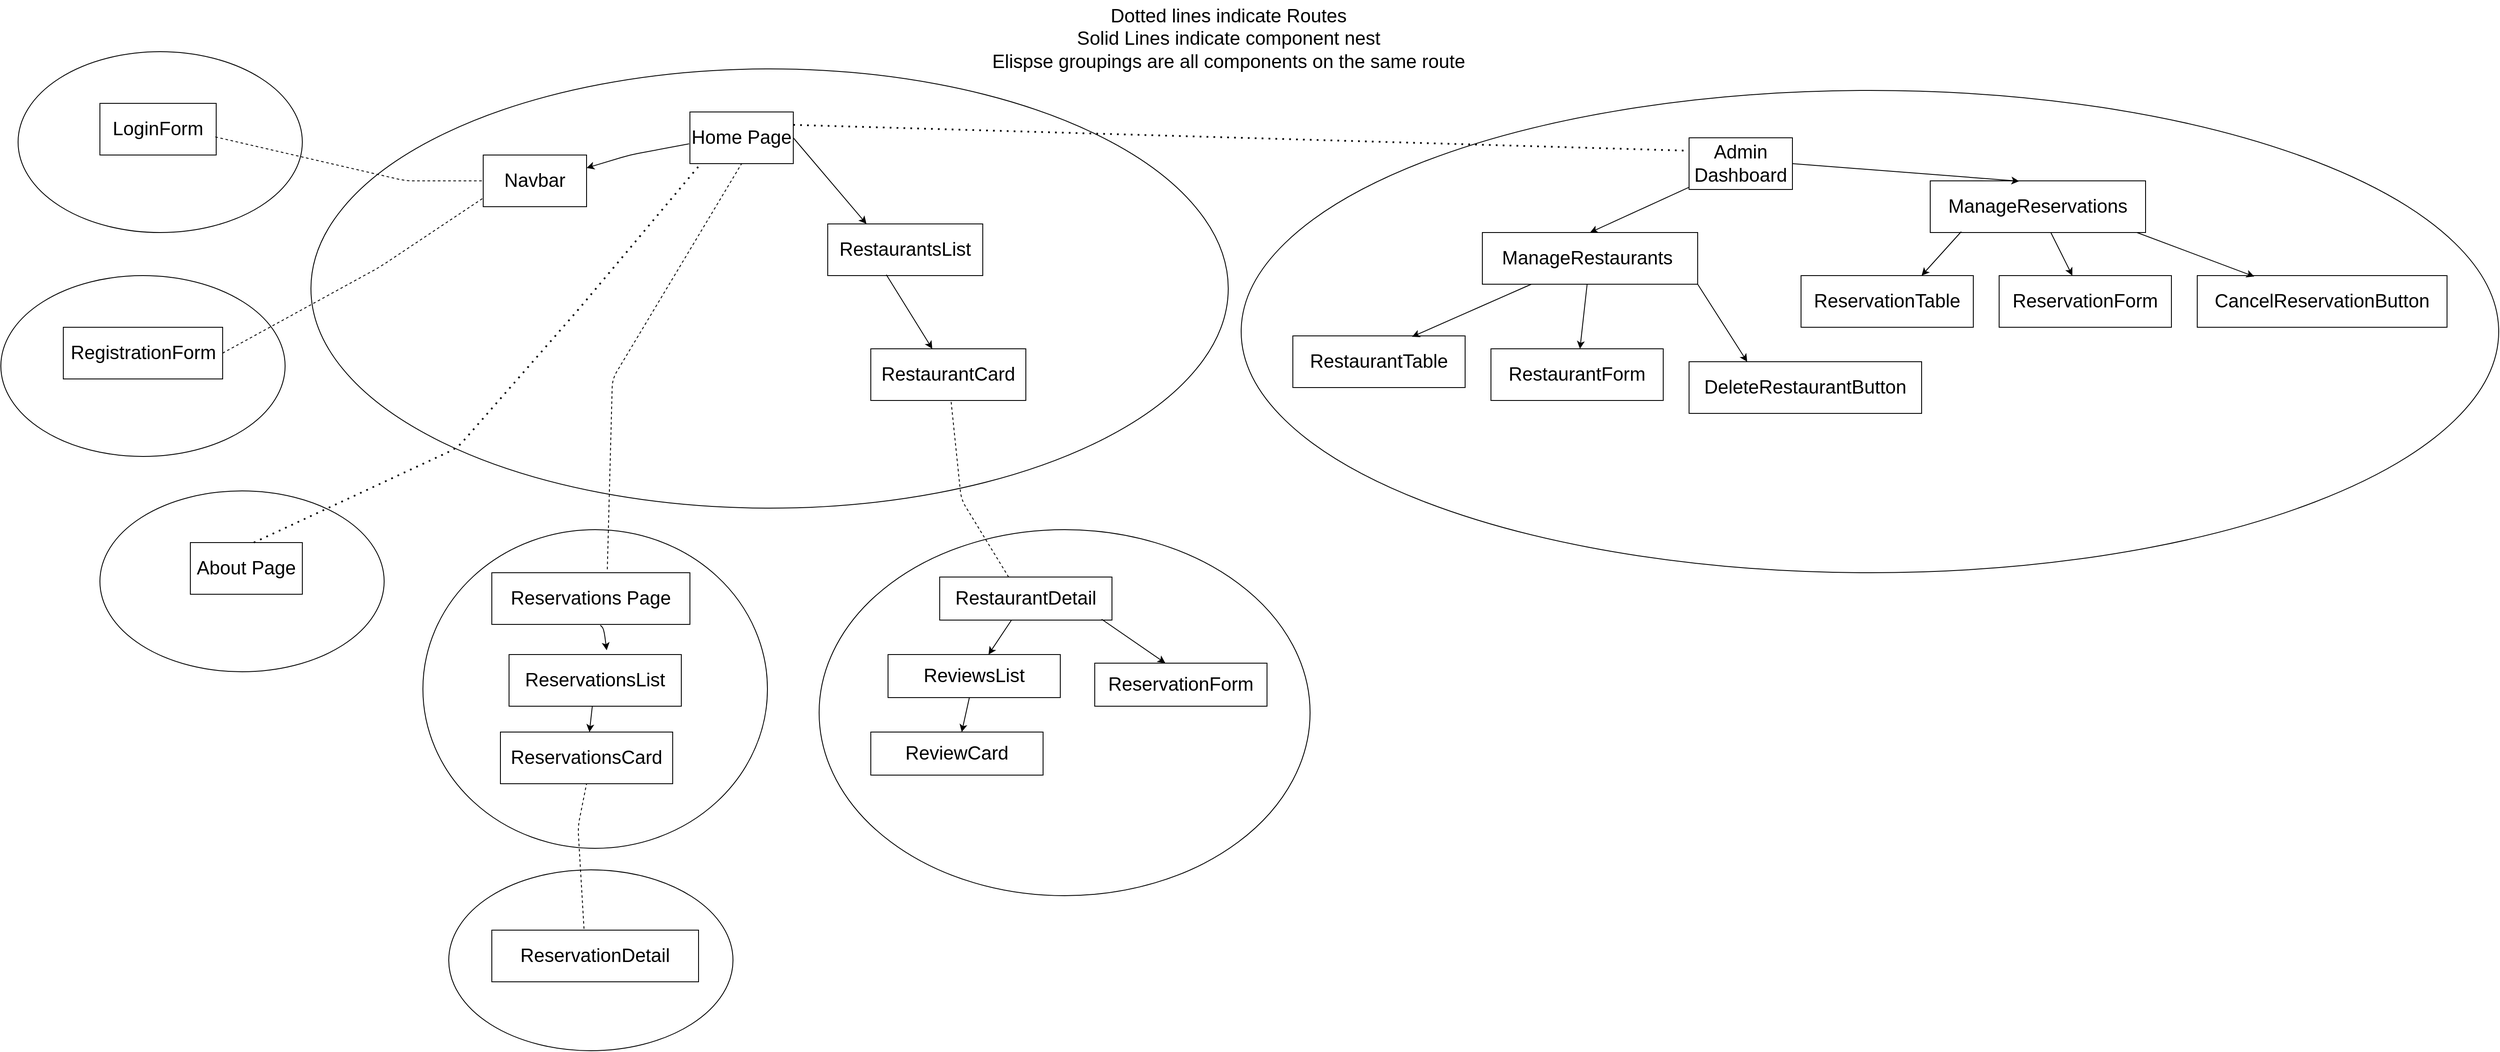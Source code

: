 <mxfile>
    <diagram id="FtEbee-XCXTfJkGimnTI" name="Page-1">
        <mxGraphModel dx="4238" dy="2467" grid="1" gridSize="10" guides="1" tooltips="1" connect="1" arrows="1" fold="1" page="1" pageScale="1" pageWidth="850" pageHeight="1100" math="0" shadow="0">
            <root>
                <mxCell id="0"/>
                <mxCell id="1" parent="0"/>
                <mxCell id="42" value="" style="ellipse;whiteSpace=wrap;html=1;fontSize=22;shadow=0;" parent="1" vertex="1">
                    <mxGeometry x="1420" y="-5" width="1460" height="560" as="geometry"/>
                </mxCell>
                <mxCell id="13" value="" style="ellipse;whiteSpace=wrap;html=1;fontSize=22;shadow=0;" parent="1" vertex="1">
                    <mxGeometry x="340" y="-30" width="1065" height="510" as="geometry"/>
                </mxCell>
                <mxCell id="16" value="" style="ellipse;whiteSpace=wrap;html=1;fontSize=22;shadow=0;" parent="1" vertex="1">
                    <mxGeometry x="470" y="505" width="400" height="370" as="geometry"/>
                </mxCell>
                <mxCell id="15" value="" style="ellipse;whiteSpace=wrap;html=1;fontSize=22;shadow=0;" parent="1" vertex="1">
                    <mxGeometry x="930" y="505" width="570" height="425" as="geometry"/>
                </mxCell>
                <mxCell id="14" value="" style="ellipse;whiteSpace=wrap;html=1;fontSize=22;shadow=0;" parent="1" vertex="1">
                    <mxGeometry x="95" y="460" width="330" height="210" as="geometry"/>
                </mxCell>
                <mxCell id="3" value="Dotted lines indicate Routes&lt;br&gt;Solid Lines indicate component nest&lt;br&gt;Elispse groupings are all components on the same route" style="text;html=1;align=center;verticalAlign=middle;resizable=0;points=[];autosize=1;strokeColor=none;fillColor=none;fontSize=22;" parent="1" vertex="1">
                    <mxGeometry x="1120" y="-110" width="570" height="90" as="geometry"/>
                </mxCell>
                <mxCell id="8" value="Home Page" style="whiteSpace=wrap;html=1;fontSize=22;" parent="1" vertex="1">
                    <mxGeometry x="780" y="20" width="120" height="60" as="geometry"/>
                </mxCell>
                <mxCell id="9" value="About Page" style="whiteSpace=wrap;html=1;fontSize=22;" parent="1" vertex="1">
                    <mxGeometry x="200" y="520" width="130" height="60" as="geometry"/>
                </mxCell>
                <mxCell id="79" value="" style="edgeStyle=none;html=1;" parent="1" source="10" target="77" edge="1">
                    <mxGeometry relative="1" as="geometry"/>
                </mxCell>
                <mxCell id="10" value="RestaurantDetail" style="whiteSpace=wrap;html=1;fontSize=22;" parent="1" vertex="1">
                    <mxGeometry x="1070" y="560" width="200" height="50" as="geometry"/>
                </mxCell>
                <mxCell id="12" value="Reservations Page" style="whiteSpace=wrap;html=1;fontSize=22;" parent="1" vertex="1">
                    <mxGeometry x="550" y="555" width="230" height="60" as="geometry"/>
                </mxCell>
                <mxCell id="18" value="" style="endArrow=none;dashed=1;html=1;fontSize=22;entryX=0.5;entryY=1;entryDx=0;entryDy=0;exitX=0.583;exitY=-0.067;exitDx=0;exitDy=0;exitPerimeter=0;" parent="1" source="12" target="8" edge="1">
                    <mxGeometry width="50" height="50" relative="1" as="geometry">
                        <mxPoint x="770" y="530" as="sourcePoint"/>
                        <mxPoint x="630" y="420" as="targetPoint"/>
                        <Array as="points">
                            <mxPoint x="690" y="330"/>
                        </Array>
                    </mxGeometry>
                </mxCell>
                <mxCell id="19" value="" style="endArrow=none;dashed=1;html=1;dashPattern=1 3;strokeWidth=2;fontSize=22;exitX=0.567;exitY=0;exitDx=0;exitDy=0;exitPerimeter=0;entryX=0.092;entryY=1.033;entryDx=0;entryDy=0;entryPerimeter=0;" parent="1" source="9" target="8" edge="1">
                    <mxGeometry width="50" height="50" relative="1" as="geometry">
                        <mxPoint x="770" y="530" as="sourcePoint"/>
                        <mxPoint x="820" y="480" as="targetPoint"/>
                        <Array as="points">
                            <mxPoint x="510" y="410"/>
                            <mxPoint x="650" y="250"/>
                        </Array>
                    </mxGeometry>
                </mxCell>
                <mxCell id="22" value="" style="endArrow=none;dashed=1;html=1;fontSize=22;exitX=0.4;exitY=0;exitDx=0;exitDy=0;exitPerimeter=0;" parent="1" source="10" target="74" edge="1">
                    <mxGeometry width="50" height="50" relative="1" as="geometry">
                        <mxPoint x="770" y="530" as="sourcePoint"/>
                        <mxPoint x="1040" y="360" as="targetPoint"/>
                        <Array as="points">
                            <mxPoint x="1095" y="470"/>
                        </Array>
                    </mxGeometry>
                </mxCell>
                <mxCell id="25" value="RestaurantsList" style="whiteSpace=wrap;html=1;shadow=0;fontSize=22;" parent="1" vertex="1">
                    <mxGeometry x="940" y="150" width="180" height="60" as="geometry"/>
                </mxCell>
                <mxCell id="27" value="Navbar" style="whiteSpace=wrap;html=1;shadow=0;fontSize=22;" parent="1" vertex="1">
                    <mxGeometry x="540" y="70" width="120" height="60" as="geometry"/>
                </mxCell>
                <mxCell id="31" value="" style="endArrow=classic;html=1;fontSize=22;entryX=1;entryY=0.25;entryDx=0;entryDy=0;exitX=-0.008;exitY=0.617;exitDx=0;exitDy=0;exitPerimeter=0;" parent="1" source="8" target="27" edge="1">
                    <mxGeometry width="50" height="50" relative="1" as="geometry">
                        <mxPoint x="770" y="240" as="sourcePoint"/>
                        <mxPoint x="820" y="180" as="targetPoint"/>
                        <Array as="points">
                            <mxPoint x="710" y="70"/>
                        </Array>
                    </mxGeometry>
                </mxCell>
                <mxCell id="33" value="" style="endArrow=classic;html=1;fontSize=22;exitX=1;exitY=0.5;exitDx=0;exitDy=0;entryX=0.25;entryY=0;entryDx=0;entryDy=0;" parent="1" source="8" target="25" edge="1">
                    <mxGeometry width="50" height="50" relative="1" as="geometry">
                        <mxPoint x="890" y="110" as="sourcePoint"/>
                        <mxPoint x="970" y="160" as="targetPoint"/>
                        <Array as="points"/>
                    </mxGeometry>
                </mxCell>
                <mxCell id="82" value="" style="edgeStyle=none;html=1;" parent="1" source="39" target="81" edge="1">
                    <mxGeometry relative="1" as="geometry"/>
                </mxCell>
                <mxCell id="39" value="&lt;font style=&quot;font-size: 22px;&quot;&gt;ReservationsList&lt;/font&gt;" style="whiteSpace=wrap;html=1;" parent="1" vertex="1">
                    <mxGeometry x="570" y="650" width="200" height="60" as="geometry"/>
                </mxCell>
                <mxCell id="40" value="" style="endArrow=classic;html=1;fontSize=17;exitX=0.548;exitY=1.017;exitDx=0;exitDy=0;entryX=0.567;entryY=-0.083;entryDx=0;entryDy=0;entryPerimeter=0;exitPerimeter=0;" parent="1" source="12" target="39" edge="1">
                    <mxGeometry width="50" height="50" relative="1" as="geometry">
                        <mxPoint x="810" y="600" as="sourcePoint"/>
                        <mxPoint x="1350" y="420" as="targetPoint"/>
                        <Array as="points">
                            <mxPoint x="680" y="620"/>
                        </Array>
                    </mxGeometry>
                </mxCell>
                <mxCell id="41" value="Admin Dashboard" style="whiteSpace=wrap;html=1;fontSize=22;" parent="1" vertex="1">
                    <mxGeometry x="1940" y="50" width="120" height="60" as="geometry"/>
                </mxCell>
                <mxCell id="44" value="" style="endArrow=none;dashed=1;html=1;dashPattern=1 3;strokeWidth=2;fontSize=22;entryX=0;entryY=0.25;entryDx=0;entryDy=0;exitX=1;exitY=0.25;exitDx=0;exitDy=0;" parent="1" source="8" target="41" edge="1">
                    <mxGeometry width="50" height="50" relative="1" as="geometry">
                        <mxPoint x="1290" y="380" as="sourcePoint"/>
                        <mxPoint x="1340" y="330" as="targetPoint"/>
                    </mxGeometry>
                </mxCell>
                <mxCell id="92" value="" style="edgeStyle=none;html=1;" parent="1" source="58" target="91" edge="1">
                    <mxGeometry relative="1" as="geometry"/>
                </mxCell>
                <mxCell id="58" value="ManageRestaurants&amp;nbsp;" style="whiteSpace=wrap;html=1;fontSize=22;" parent="1" vertex="1">
                    <mxGeometry x="1700" y="160" width="250" height="60" as="geometry"/>
                </mxCell>
                <mxCell id="101" value="" style="edgeStyle=none;html=1;" parent="1" source="59" target="99" edge="1">
                    <mxGeometry relative="1" as="geometry"/>
                </mxCell>
                <mxCell id="59" value="ManageReservations" style="whiteSpace=wrap;html=1;fontSize=22;" parent="1" vertex="1">
                    <mxGeometry x="2220" y="100" width="250" height="60" as="geometry"/>
                </mxCell>
                <mxCell id="66" value="" style="endArrow=classic;html=1;entryX=0.5;entryY=0;entryDx=0;entryDy=0;" parent="1" source="41" target="58" edge="1">
                    <mxGeometry width="50" height="50" relative="1" as="geometry">
                        <mxPoint x="1080" y="615" as="sourcePoint"/>
                        <mxPoint x="830.68" y="710.36" as="targetPoint"/>
                    </mxGeometry>
                </mxCell>
                <mxCell id="67" value="" style="endArrow=classic;html=1;exitX=1;exitY=0.5;exitDx=0;exitDy=0;entryX=0.413;entryY=0.006;entryDx=0;entryDy=0;entryPerimeter=0;" parent="1" source="41" target="59" edge="1">
                    <mxGeometry width="50" height="50" relative="1" as="geometry">
                        <mxPoint x="1982.48" y="139.76" as="sourcePoint"/>
                        <mxPoint x="2000" y="230" as="targetPoint"/>
                    </mxGeometry>
                </mxCell>
                <mxCell id="73" value="" style="endArrow=classic;html=1;fontSize=22;exitX=0.378;exitY=0.983;exitDx=0;exitDy=0;exitPerimeter=0;" parent="1" source="25" target="74" edge="1">
                    <mxGeometry width="50" height="50" relative="1" as="geometry">
                        <mxPoint x="910" y="60" as="sourcePoint"/>
                        <mxPoint x="1031.92" y="200.85" as="targetPoint"/>
                        <Array as="points"/>
                    </mxGeometry>
                </mxCell>
                <mxCell id="74" value="RestaurantCard" style="whiteSpace=wrap;html=1;shadow=0;fontSize=22;" parent="1" vertex="1">
                    <mxGeometry x="990" y="295" width="180" height="60" as="geometry"/>
                </mxCell>
                <mxCell id="80" value="" style="edgeStyle=none;html=1;" parent="1" source="77" target="78" edge="1">
                    <mxGeometry relative="1" as="geometry"/>
                </mxCell>
                <mxCell id="77" value="ReviewsList" style="whiteSpace=wrap;html=1;fontSize=22;" parent="1" vertex="1">
                    <mxGeometry x="1010" y="650" width="200" height="50" as="geometry"/>
                </mxCell>
                <mxCell id="78" value="ReviewCard" style="whiteSpace=wrap;html=1;fontSize=22;" parent="1" vertex="1">
                    <mxGeometry x="990" y="740" width="200" height="50" as="geometry"/>
                </mxCell>
                <mxCell id="81" value="&lt;font style=&quot;font-size: 22px;&quot;&gt;ReservationsCard&lt;/font&gt;" style="whiteSpace=wrap;html=1;" parent="1" vertex="1">
                    <mxGeometry x="560" y="740" width="200" height="60" as="geometry"/>
                </mxCell>
                <mxCell id="83" value="" style="ellipse;whiteSpace=wrap;html=1;fontSize=22;shadow=0;" parent="1" vertex="1">
                    <mxGeometry x="-20" y="210" width="330" height="210" as="geometry"/>
                </mxCell>
                <mxCell id="84" value="" style="ellipse;whiteSpace=wrap;html=1;fontSize=22;shadow=0;" parent="1" vertex="1">
                    <mxGeometry y="-50" width="330" height="210" as="geometry"/>
                </mxCell>
                <mxCell id="85" value="RegistrationForm" style="whiteSpace=wrap;html=1;shadow=0;fontSize=22;" parent="1" vertex="1">
                    <mxGeometry x="52.5" y="270" width="185" height="60" as="geometry"/>
                </mxCell>
                <mxCell id="86" value="LoginForm" style="whiteSpace=wrap;html=1;shadow=0;fontSize=22;" parent="1" vertex="1">
                    <mxGeometry x="95" y="10" width="135" height="60" as="geometry"/>
                </mxCell>
                <mxCell id="87" value="" style="endArrow=none;dashed=1;html=1;fontSize=22;entryX=0;entryY=0.5;entryDx=0;entryDy=0;exitX=0.993;exitY=0.65;exitDx=0;exitDy=0;exitPerimeter=0;" parent="1" source="86" target="27" edge="1">
                    <mxGeometry width="50" height="50" relative="1" as="geometry">
                        <mxPoint x="694.09" y="560.98" as="sourcePoint"/>
                        <mxPoint x="850" y="90" as="targetPoint"/>
                        <Array as="points">
                            <mxPoint x="450" y="100"/>
                        </Array>
                    </mxGeometry>
                </mxCell>
                <mxCell id="88" value="" style="endArrow=none;dashed=1;html=1;fontSize=22;exitX=1;exitY=0.5;exitDx=0;exitDy=0;" parent="1" source="85" edge="1">
                    <mxGeometry width="50" height="50" relative="1" as="geometry">
                        <mxPoint x="239.055" y="59" as="sourcePoint"/>
                        <mxPoint x="540" y="120" as="targetPoint"/>
                        <Array as="points">
                            <mxPoint x="420" y="200"/>
                        </Array>
                    </mxGeometry>
                </mxCell>
                <mxCell id="90" value="RestaurantTable" style="whiteSpace=wrap;html=1;fontSize=22;" parent="1" vertex="1">
                    <mxGeometry x="1480" y="280" width="200" height="60" as="geometry"/>
                </mxCell>
                <mxCell id="91" value="RestaurantForm" style="whiteSpace=wrap;html=1;fontSize=22;" parent="1" vertex="1">
                    <mxGeometry x="1710" y="295" width="200" height="60" as="geometry"/>
                </mxCell>
                <mxCell id="93" value="" style="edgeStyle=none;html=1;entryX=0.692;entryY=0.017;entryDx=0;entryDy=0;entryPerimeter=0;" parent="1" source="58" target="90" edge="1">
                    <mxGeometry relative="1" as="geometry">
                        <mxPoint x="1853" y="230" as="sourcePoint"/>
                        <mxPoint x="1877" y="270" as="targetPoint"/>
                    </mxGeometry>
                </mxCell>
                <mxCell id="94" value="DeleteRestaurantButton" style="whiteSpace=wrap;html=1;fontSize=22;" parent="1" vertex="1">
                    <mxGeometry x="1940" y="310" width="270" height="60" as="geometry"/>
                </mxCell>
                <mxCell id="95" value="" style="edgeStyle=none;html=1;entryX=0.25;entryY=0;entryDx=0;entryDy=0;exitX=1;exitY=1;exitDx=0;exitDy=0;" parent="1" source="58" target="94" edge="1">
                    <mxGeometry relative="1" as="geometry">
                        <mxPoint x="1835" y="230" as="sourcePoint"/>
                        <mxPoint x="1835" y="280" as="targetPoint"/>
                    </mxGeometry>
                </mxCell>
                <mxCell id="96" value="ReservationTable" style="whiteSpace=wrap;html=1;fontSize=22;" parent="1" vertex="1">
                    <mxGeometry x="2070" y="210" width="200" height="60" as="geometry"/>
                </mxCell>
                <mxCell id="99" value="ReservationForm" style="whiteSpace=wrap;html=1;fontSize=22;" parent="1" vertex="1">
                    <mxGeometry x="2300" y="210" width="200" height="60" as="geometry"/>
                </mxCell>
                <mxCell id="100" value="CancelReservationButton" style="whiteSpace=wrap;html=1;fontSize=22;" parent="1" vertex="1">
                    <mxGeometry x="2530" y="210" width="290" height="60" as="geometry"/>
                </mxCell>
                <mxCell id="102" value="" style="edgeStyle=none;html=1;entryX=0.7;entryY=0;entryDx=0;entryDy=0;entryPerimeter=0;exitX=0.144;exitY=0.983;exitDx=0;exitDy=0;exitPerimeter=0;" parent="1" source="59" target="96" edge="1">
                    <mxGeometry relative="1" as="geometry">
                        <mxPoint x="2370" y="170" as="sourcePoint"/>
                        <mxPoint x="2395" y="220" as="targetPoint"/>
                    </mxGeometry>
                </mxCell>
                <mxCell id="103" value="" style="edgeStyle=none;html=1;entryX=0.228;entryY=0.017;entryDx=0;entryDy=0;entryPerimeter=0;exitX=0.96;exitY=1;exitDx=0;exitDy=0;exitPerimeter=0;" parent="1" source="59" target="100" edge="1">
                    <mxGeometry relative="1" as="geometry">
                        <mxPoint x="2370" y="170" as="sourcePoint"/>
                        <mxPoint x="2395" y="220" as="targetPoint"/>
                    </mxGeometry>
                </mxCell>
                <mxCell id="104" value="" style="ellipse;whiteSpace=wrap;html=1;fontSize=22;shadow=0;" parent="1" vertex="1">
                    <mxGeometry x="500" y="900" width="330" height="210" as="geometry"/>
                </mxCell>
                <mxCell id="105" value="ReservationDetail" style="whiteSpace=wrap;html=1;fontSize=22;" parent="1" vertex="1">
                    <mxGeometry x="550" y="970" width="240" height="60" as="geometry"/>
                </mxCell>
                <mxCell id="106" value="" style="endArrow=none;dashed=1;html=1;fontSize=22;exitX=0.446;exitY=-0.026;exitDx=0;exitDy=0;exitPerimeter=0;entryX=0.5;entryY=1;entryDx=0;entryDy=0;" parent="1" source="105" target="81" edge="1">
                    <mxGeometry width="50" height="50" relative="1" as="geometry">
                        <mxPoint x="1160" y="570" as="sourcePoint"/>
                        <mxPoint x="1093.103" y="365" as="targetPoint"/>
                        <Array as="points">
                            <mxPoint x="650" y="850"/>
                        </Array>
                    </mxGeometry>
                </mxCell>
                <mxCell id="107" value="ReservationForm" style="whiteSpace=wrap;html=1;fontSize=22;" vertex="1" parent="1">
                    <mxGeometry x="1250" y="660" width="200" height="50" as="geometry"/>
                </mxCell>
                <mxCell id="108" value="" style="edgeStyle=none;html=1;entryX=0.41;entryY=0;entryDx=0;entryDy=0;entryPerimeter=0;exitX=0.94;exitY=0.98;exitDx=0;exitDy=0;exitPerimeter=0;" edge="1" parent="1" source="10" target="107">
                    <mxGeometry relative="1" as="geometry">
                        <mxPoint x="1163.333" y="620" as="sourcePoint"/>
                        <mxPoint x="1136.667" y="660" as="targetPoint"/>
                    </mxGeometry>
                </mxCell>
            </root>
        </mxGraphModel>
    </diagram>
</mxfile>
